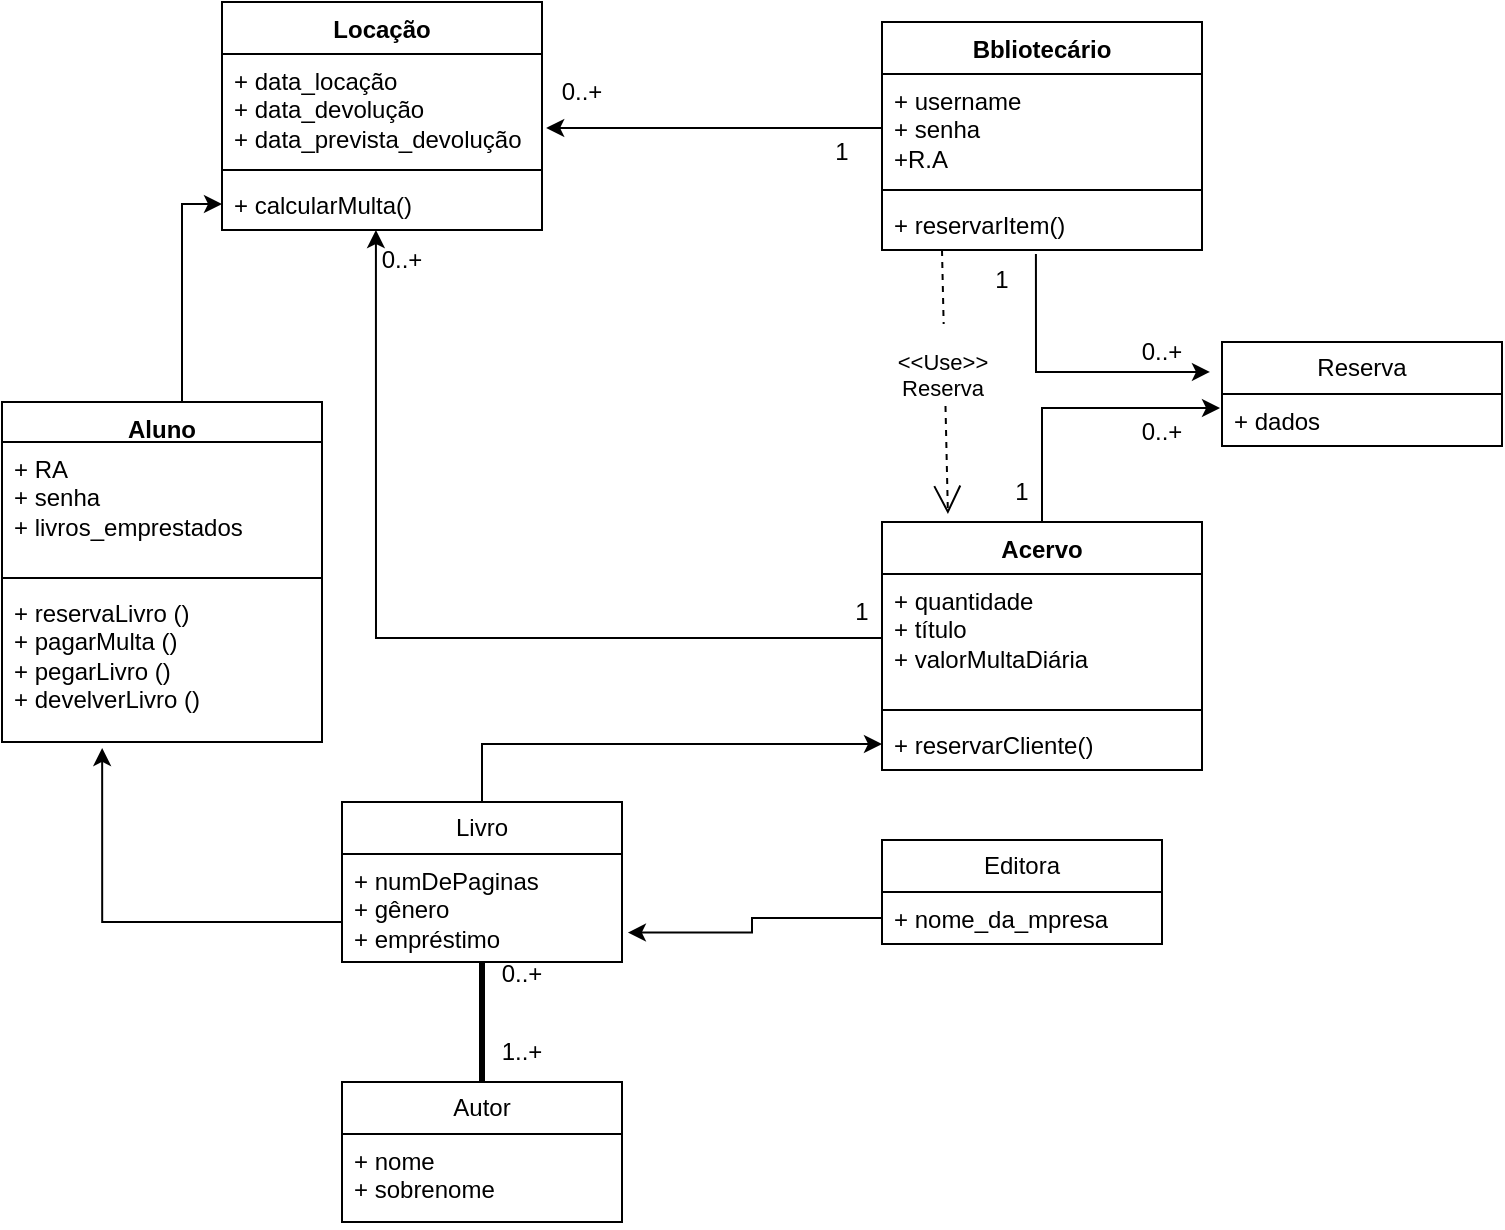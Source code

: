 <mxfile version="24.0.7" type="device">
  <diagram name="Page-1" id="_r2aUMMjaaTw7n95v9pz">
    <mxGraphModel dx="913" dy="586" grid="1" gridSize="10" guides="1" tooltips="1" connect="1" arrows="1" fold="1" page="1" pageScale="1" pageWidth="850" pageHeight="1100" math="0" shadow="0">
      <root>
        <mxCell id="0" />
        <mxCell id="1" parent="0" />
        <mxCell id="K2ils4JtKWF1EPOJLzAm-1" value="Locação" style="swimlane;fontStyle=1;align=center;verticalAlign=top;childLayout=stackLayout;horizontal=1;startSize=26;horizontalStack=0;resizeParent=1;resizeParentMax=0;resizeLast=0;collapsible=1;marginBottom=0;whiteSpace=wrap;html=1;" parent="1" vertex="1">
          <mxGeometry x="120" y="150" width="160" height="114" as="geometry" />
        </mxCell>
        <mxCell id="K2ils4JtKWF1EPOJLzAm-2" value="+ data_locação&lt;br&gt;+ data_devolução&lt;br&gt;+ data_prevista_devolução" style="text;strokeColor=none;fillColor=none;align=left;verticalAlign=top;spacingLeft=4;spacingRight=4;overflow=hidden;rotatable=0;points=[[0,0.5],[1,0.5]];portConstraint=eastwest;whiteSpace=wrap;html=1;" parent="K2ils4JtKWF1EPOJLzAm-1" vertex="1">
          <mxGeometry y="26" width="160" height="54" as="geometry" />
        </mxCell>
        <mxCell id="K2ils4JtKWF1EPOJLzAm-3" value="" style="line;strokeWidth=1;fillColor=none;align=left;verticalAlign=middle;spacingTop=-1;spacingLeft=3;spacingRight=3;rotatable=0;labelPosition=right;points=[];portConstraint=eastwest;strokeColor=inherit;" parent="K2ils4JtKWF1EPOJLzAm-1" vertex="1">
          <mxGeometry y="80" width="160" height="8" as="geometry" />
        </mxCell>
        <mxCell id="K2ils4JtKWF1EPOJLzAm-4" value="+ calcularMulta()" style="text;strokeColor=none;fillColor=none;align=left;verticalAlign=top;spacingLeft=4;spacingRight=4;overflow=hidden;rotatable=0;points=[[0,0.5],[1,0.5]];portConstraint=eastwest;whiteSpace=wrap;html=1;" parent="K2ils4JtKWF1EPOJLzAm-1" vertex="1">
          <mxGeometry y="88" width="160" height="26" as="geometry" />
        </mxCell>
        <mxCell id="K2ils4JtKWF1EPOJLzAm-5" value="Bbliotecário" style="swimlane;fontStyle=1;align=center;verticalAlign=top;childLayout=stackLayout;horizontal=1;startSize=26;horizontalStack=0;resizeParent=1;resizeParentMax=0;resizeLast=0;collapsible=1;marginBottom=0;whiteSpace=wrap;html=1;" parent="1" vertex="1">
          <mxGeometry x="450" y="160" width="160" height="114" as="geometry" />
        </mxCell>
        <mxCell id="K2ils4JtKWF1EPOJLzAm-6" value="+ username&lt;br&gt;+ senha&lt;br&gt;+R.A" style="text;strokeColor=none;fillColor=none;align=left;verticalAlign=top;spacingLeft=4;spacingRight=4;overflow=hidden;rotatable=0;points=[[0,0.5],[1,0.5]];portConstraint=eastwest;whiteSpace=wrap;html=1;" parent="K2ils4JtKWF1EPOJLzAm-5" vertex="1">
          <mxGeometry y="26" width="160" height="54" as="geometry" />
        </mxCell>
        <mxCell id="K2ils4JtKWF1EPOJLzAm-7" value="" style="line;strokeWidth=1;fillColor=none;align=left;verticalAlign=middle;spacingTop=-1;spacingLeft=3;spacingRight=3;rotatable=0;labelPosition=right;points=[];portConstraint=eastwest;strokeColor=inherit;" parent="K2ils4JtKWF1EPOJLzAm-5" vertex="1">
          <mxGeometry y="80" width="160" height="8" as="geometry" />
        </mxCell>
        <mxCell id="K2ils4JtKWF1EPOJLzAm-8" value="+ reservarItem()" style="text;strokeColor=none;fillColor=none;align=left;verticalAlign=top;spacingLeft=4;spacingRight=4;overflow=hidden;rotatable=0;points=[[0,0.5],[1,0.5]];portConstraint=eastwest;whiteSpace=wrap;html=1;" parent="K2ils4JtKWF1EPOJLzAm-5" vertex="1">
          <mxGeometry y="88" width="160" height="26" as="geometry" />
        </mxCell>
        <mxCell id="K2ils4JtKWF1EPOJLzAm-17" value="Acervo" style="swimlane;fontStyle=1;align=center;verticalAlign=top;childLayout=stackLayout;horizontal=1;startSize=26;horizontalStack=0;resizeParent=1;resizeParentMax=0;resizeLast=0;collapsible=1;marginBottom=0;whiteSpace=wrap;html=1;" parent="1" vertex="1">
          <mxGeometry x="450" y="410" width="160" height="124" as="geometry" />
        </mxCell>
        <mxCell id="K2ils4JtKWF1EPOJLzAm-18" value="+ quantidade&lt;br&gt;+ título&lt;br&gt;+ valorMultaDiária" style="text;strokeColor=none;fillColor=none;align=left;verticalAlign=top;spacingLeft=4;spacingRight=4;overflow=hidden;rotatable=0;points=[[0,0.5],[1,0.5]];portConstraint=eastwest;whiteSpace=wrap;html=1;" parent="K2ils4JtKWF1EPOJLzAm-17" vertex="1">
          <mxGeometry y="26" width="160" height="64" as="geometry" />
        </mxCell>
        <mxCell id="K2ils4JtKWF1EPOJLzAm-19" value="" style="line;strokeWidth=1;fillColor=none;align=left;verticalAlign=middle;spacingTop=-1;spacingLeft=3;spacingRight=3;rotatable=0;labelPosition=right;points=[];portConstraint=eastwest;strokeColor=inherit;" parent="K2ils4JtKWF1EPOJLzAm-17" vertex="1">
          <mxGeometry y="90" width="160" height="8" as="geometry" />
        </mxCell>
        <mxCell id="K2ils4JtKWF1EPOJLzAm-20" value="+ reservarCliente()" style="text;strokeColor=none;fillColor=none;align=left;verticalAlign=top;spacingLeft=4;spacingRight=4;overflow=hidden;rotatable=0;points=[[0,0.5],[1,0.5]];portConstraint=eastwest;whiteSpace=wrap;html=1;" parent="K2ils4JtKWF1EPOJLzAm-17" vertex="1">
          <mxGeometry y="98" width="160" height="26" as="geometry" />
        </mxCell>
        <mxCell id="K2ils4JtKWF1EPOJLzAm-21" value="Reserva" style="swimlane;fontStyle=0;childLayout=stackLayout;horizontal=1;startSize=26;fillColor=none;horizontalStack=0;resizeParent=1;resizeParentMax=0;resizeLast=0;collapsible=1;marginBottom=0;whiteSpace=wrap;html=1;" parent="1" vertex="1">
          <mxGeometry x="620" y="320" width="140" height="52" as="geometry" />
        </mxCell>
        <mxCell id="K2ils4JtKWF1EPOJLzAm-22" value="+ dados" style="text;strokeColor=none;fillColor=none;align=left;verticalAlign=top;spacingLeft=4;spacingRight=4;overflow=hidden;rotatable=0;points=[[0,0.5],[1,0.5]];portConstraint=eastwest;whiteSpace=wrap;html=1;" parent="K2ils4JtKWF1EPOJLzAm-21" vertex="1">
          <mxGeometry y="26" width="140" height="26" as="geometry" />
        </mxCell>
        <mxCell id="K2ils4JtKWF1EPOJLzAm-45" style="edgeStyle=orthogonalEdgeStyle;rounded=0;orthogonalLoop=1;jettySize=auto;html=1;exitX=0.5;exitY=0;exitDx=0;exitDy=0;" parent="1" source="K2ils4JtKWF1EPOJLzAm-25" target="K2ils4JtKWF1EPOJLzAm-20" edge="1">
          <mxGeometry relative="1" as="geometry" />
        </mxCell>
        <mxCell id="K2ils4JtKWF1EPOJLzAm-25" value="Livro" style="swimlane;fontStyle=0;childLayout=stackLayout;horizontal=1;startSize=26;fillColor=none;horizontalStack=0;resizeParent=1;resizeParentMax=0;resizeLast=0;collapsible=1;marginBottom=0;whiteSpace=wrap;html=1;" parent="1" vertex="1">
          <mxGeometry x="180" y="550" width="140" height="80" as="geometry" />
        </mxCell>
        <mxCell id="K2ils4JtKWF1EPOJLzAm-26" value="+ numDePaginas&lt;br&gt;+ gênero&lt;div&gt;+ empréstimo&lt;br&gt;&lt;div&gt;&lt;br&gt;&lt;/div&gt;&lt;/div&gt;" style="text;strokeColor=none;fillColor=none;align=left;verticalAlign=top;spacingLeft=4;spacingRight=4;overflow=hidden;rotatable=0;points=[[0,0.5],[1,0.5]];portConstraint=eastwest;whiteSpace=wrap;html=1;" parent="K2ils4JtKWF1EPOJLzAm-25" vertex="1">
          <mxGeometry y="26" width="140" height="54" as="geometry" />
        </mxCell>
        <mxCell id="K2ils4JtKWF1EPOJLzAm-29" style="edgeStyle=orthogonalEdgeStyle;rounded=0;orthogonalLoop=1;jettySize=auto;html=1;exitX=0.5;exitY=0;exitDx=0;exitDy=0;entryX=-0.007;entryY=0.269;entryDx=0;entryDy=0;entryPerimeter=0;" parent="1" source="K2ils4JtKWF1EPOJLzAm-17" target="K2ils4JtKWF1EPOJLzAm-22" edge="1">
          <mxGeometry relative="1" as="geometry">
            <Array as="points">
              <mxPoint x="530" y="353" />
            </Array>
          </mxGeometry>
        </mxCell>
        <mxCell id="K2ils4JtKWF1EPOJLzAm-30" value="0..+" style="text;html=1;align=center;verticalAlign=middle;whiteSpace=wrap;rounded=0;" parent="1" vertex="1">
          <mxGeometry x="560" y="350" width="60" height="30" as="geometry" />
        </mxCell>
        <mxCell id="K2ils4JtKWF1EPOJLzAm-31" value="" style="endArrow=classic;html=1;rounded=0;exitX=0.481;exitY=1.077;exitDx=0;exitDy=0;exitPerimeter=0;entryX=-0.043;entryY=0.288;entryDx=0;entryDy=0;entryPerimeter=0;" parent="1" source="K2ils4JtKWF1EPOJLzAm-8" target="K2ils4JtKWF1EPOJLzAm-21" edge="1">
          <mxGeometry width="50" height="50" relative="1" as="geometry">
            <mxPoint x="400" y="420" as="sourcePoint" />
            <mxPoint x="450" y="370" as="targetPoint" />
            <Array as="points">
              <mxPoint x="527" y="335" />
            </Array>
          </mxGeometry>
        </mxCell>
        <mxCell id="K2ils4JtKWF1EPOJLzAm-32" value="0..+" style="text;html=1;align=center;verticalAlign=middle;whiteSpace=wrap;rounded=0;" parent="1" vertex="1">
          <mxGeometry x="560" y="310" width="60" height="30" as="geometry" />
        </mxCell>
        <mxCell id="K2ils4JtKWF1EPOJLzAm-33" value="1" style="text;html=1;align=center;verticalAlign=middle;whiteSpace=wrap;rounded=0;" parent="1" vertex="1">
          <mxGeometry x="490" y="380" width="60" height="30" as="geometry" />
        </mxCell>
        <mxCell id="K2ils4JtKWF1EPOJLzAm-35" value="1" style="text;html=1;align=center;verticalAlign=middle;whiteSpace=wrap;rounded=0;" parent="1" vertex="1">
          <mxGeometry x="480" y="274" width="60" height="30" as="geometry" />
        </mxCell>
        <mxCell id="K2ils4JtKWF1EPOJLzAm-37" value="&lt;br&gt;&amp;lt;&amp;lt;Use&amp;gt;&amp;gt;&lt;br&gt;Reserva" style="endArrow=open;endSize=12;dashed=1;html=1;rounded=0;exitX=0;exitY=0;exitDx=0;exitDy=0;entryX=0.206;entryY=-0.032;entryDx=0;entryDy=0;entryPerimeter=0;" parent="1" source="K2ils4JtKWF1EPOJLzAm-35" target="K2ils4JtKWF1EPOJLzAm-17" edge="1">
          <mxGeometry x="-0.152" y="-1" width="160" relative="1" as="geometry">
            <mxPoint x="210" y="390" as="sourcePoint" />
            <mxPoint x="370" y="390" as="targetPoint" />
            <mxPoint as="offset" />
          </mxGeometry>
        </mxCell>
        <mxCell id="K2ils4JtKWF1EPOJLzAm-38" style="edgeStyle=orthogonalEdgeStyle;rounded=0;orthogonalLoop=1;jettySize=auto;html=1;exitX=0;exitY=0.5;exitDx=0;exitDy=0;entryX=0.481;entryY=1;entryDx=0;entryDy=0;entryPerimeter=0;" parent="1" source="K2ils4JtKWF1EPOJLzAm-18" target="K2ils4JtKWF1EPOJLzAm-4" edge="1">
          <mxGeometry relative="1" as="geometry" />
        </mxCell>
        <mxCell id="K2ils4JtKWF1EPOJLzAm-39" value="0..+" style="text;html=1;align=center;verticalAlign=middle;whiteSpace=wrap;rounded=0;" parent="1" vertex="1">
          <mxGeometry x="180" y="264" width="60" height="30" as="geometry" />
        </mxCell>
        <mxCell id="K2ils4JtKWF1EPOJLzAm-40" value="1" style="text;html=1;align=center;verticalAlign=middle;whiteSpace=wrap;rounded=0;" parent="1" vertex="1">
          <mxGeometry x="410" y="440" width="60" height="30" as="geometry" />
        </mxCell>
        <mxCell id="K2ils4JtKWF1EPOJLzAm-41" style="edgeStyle=orthogonalEdgeStyle;rounded=0;orthogonalLoop=1;jettySize=auto;html=1;exitX=0;exitY=0.5;exitDx=0;exitDy=0;entryX=1.013;entryY=0.685;entryDx=0;entryDy=0;entryPerimeter=0;" parent="1" source="K2ils4JtKWF1EPOJLzAm-6" target="K2ils4JtKWF1EPOJLzAm-2" edge="1">
          <mxGeometry relative="1" as="geometry" />
        </mxCell>
        <mxCell id="K2ils4JtKWF1EPOJLzAm-42" value="1" style="text;html=1;align=center;verticalAlign=middle;whiteSpace=wrap;rounded=0;" parent="1" vertex="1">
          <mxGeometry x="400" y="210" width="60" height="30" as="geometry" />
        </mxCell>
        <mxCell id="K2ils4JtKWF1EPOJLzAm-43" value="0..+" style="text;html=1;align=center;verticalAlign=middle;whiteSpace=wrap;rounded=0;" parent="1" vertex="1">
          <mxGeometry x="270" y="180" width="60" height="30" as="geometry" />
        </mxCell>
        <mxCell id="K2ils4JtKWF1EPOJLzAm-46" value="Autor" style="swimlane;fontStyle=0;childLayout=stackLayout;horizontal=1;startSize=26;fillColor=none;horizontalStack=0;resizeParent=1;resizeParentMax=0;resizeLast=0;collapsible=1;marginBottom=0;whiteSpace=wrap;html=1;" parent="1" vertex="1">
          <mxGeometry x="180" y="690" width="140" height="70" as="geometry" />
        </mxCell>
        <mxCell id="K2ils4JtKWF1EPOJLzAm-47" value="+ nome&lt;br&gt;+ sobrenome" style="text;strokeColor=none;fillColor=none;align=left;verticalAlign=top;spacingLeft=4;spacingRight=4;overflow=hidden;rotatable=0;points=[[0,0.5],[1,0.5]];portConstraint=eastwest;whiteSpace=wrap;html=1;" parent="K2ils4JtKWF1EPOJLzAm-46" vertex="1">
          <mxGeometry y="26" width="140" height="44" as="geometry" />
        </mxCell>
        <mxCell id="K2ils4JtKWF1EPOJLzAm-50" value="Editora" style="swimlane;fontStyle=0;childLayout=stackLayout;horizontal=1;startSize=26;fillColor=none;horizontalStack=0;resizeParent=1;resizeParentMax=0;resizeLast=0;collapsible=1;marginBottom=0;whiteSpace=wrap;html=1;" parent="1" vertex="1">
          <mxGeometry x="450" y="569" width="140" height="52" as="geometry" />
        </mxCell>
        <mxCell id="K2ils4JtKWF1EPOJLzAm-51" value="+ nome_da_mpresa" style="text;strokeColor=none;fillColor=none;align=left;verticalAlign=top;spacingLeft=4;spacingRight=4;overflow=hidden;rotatable=0;points=[[0,0.5],[1,0.5]];portConstraint=eastwest;whiteSpace=wrap;html=1;" parent="K2ils4JtKWF1EPOJLzAm-50" vertex="1">
          <mxGeometry y="26" width="140" height="26" as="geometry" />
        </mxCell>
        <mxCell id="K2ils4JtKWF1EPOJLzAm-60" style="edgeStyle=orthogonalEdgeStyle;rounded=0;orthogonalLoop=1;jettySize=auto;html=1;exitX=0;exitY=0.5;exitDx=0;exitDy=0;entryX=1.021;entryY=0.727;entryDx=0;entryDy=0;entryPerimeter=0;" parent="1" source="K2ils4JtKWF1EPOJLzAm-51" target="K2ils4JtKWF1EPOJLzAm-26" edge="1">
          <mxGeometry relative="1" as="geometry" />
        </mxCell>
        <mxCell id="K2ils4JtKWF1EPOJLzAm-61" value="" style="endArrow=none;startArrow=none;endFill=0;startFill=0;endSize=8;html=1;verticalAlign=bottom;labelBackgroundColor=none;strokeWidth=3;rounded=0;entryX=0.5;entryY=0;entryDx=0;entryDy=0;" parent="1" source="K2ils4JtKWF1EPOJLzAm-26" target="K2ils4JtKWF1EPOJLzAm-46" edge="1">
          <mxGeometry width="160" relative="1" as="geometry">
            <mxPoint x="250" y="640" as="sourcePoint" />
            <mxPoint x="390" y="380" as="targetPoint" />
          </mxGeometry>
        </mxCell>
        <mxCell id="K2ils4JtKWF1EPOJLzAm-66" value="0..+" style="text;html=1;align=center;verticalAlign=middle;whiteSpace=wrap;rounded=0;" parent="1" vertex="1">
          <mxGeometry x="240" y="621" width="60" height="30" as="geometry" />
        </mxCell>
        <mxCell id="K2ils4JtKWF1EPOJLzAm-67" value="1..+" style="text;html=1;align=center;verticalAlign=middle;whiteSpace=wrap;rounded=0;" parent="1" vertex="1">
          <mxGeometry x="240" y="660" width="60" height="30" as="geometry" />
        </mxCell>
        <mxCell id="z0xEunbuPHtqpMZgFBuZ-7" style="edgeStyle=orthogonalEdgeStyle;rounded=0;orthogonalLoop=1;jettySize=auto;html=1;exitX=0.75;exitY=0;exitDx=0;exitDy=0;entryX=0;entryY=0.5;entryDx=0;entryDy=0;" edge="1" parent="1" source="z0xEunbuPHtqpMZgFBuZ-1" target="K2ils4JtKWF1EPOJLzAm-4">
          <mxGeometry relative="1" as="geometry">
            <Array as="points">
              <mxPoint x="100" y="350" />
              <mxPoint x="100" y="251" />
            </Array>
          </mxGeometry>
        </mxCell>
        <mxCell id="z0xEunbuPHtqpMZgFBuZ-1" value="Aluno&lt;div&gt;&lt;br&gt;&lt;/div&gt;" style="swimlane;fontStyle=1;align=center;verticalAlign=top;childLayout=stackLayout;horizontal=1;startSize=20;horizontalStack=0;resizeParent=1;resizeParentMax=0;resizeLast=0;collapsible=1;marginBottom=0;whiteSpace=wrap;html=1;" vertex="1" parent="1">
          <mxGeometry x="10" y="350" width="160" height="170" as="geometry" />
        </mxCell>
        <mxCell id="z0xEunbuPHtqpMZgFBuZ-2" value="+ RA&lt;br&gt;+ senha&lt;br&gt;+ livros_emprestados" style="text;strokeColor=none;fillColor=none;align=left;verticalAlign=top;spacingLeft=4;spacingRight=4;overflow=hidden;rotatable=0;points=[[0,0.5],[1,0.5]];portConstraint=eastwest;whiteSpace=wrap;html=1;" vertex="1" parent="z0xEunbuPHtqpMZgFBuZ-1">
          <mxGeometry y="20" width="160" height="64" as="geometry" />
        </mxCell>
        <mxCell id="z0xEunbuPHtqpMZgFBuZ-3" value="" style="line;strokeWidth=1;fillColor=none;align=left;verticalAlign=middle;spacingTop=-1;spacingLeft=3;spacingRight=3;rotatable=0;labelPosition=right;points=[];portConstraint=eastwest;strokeColor=inherit;" vertex="1" parent="z0xEunbuPHtqpMZgFBuZ-1">
          <mxGeometry y="84" width="160" height="8" as="geometry" />
        </mxCell>
        <mxCell id="z0xEunbuPHtqpMZgFBuZ-4" value="+ reservaLivro ()&lt;div&gt;+ pagarMulta ()&lt;/div&gt;&lt;div&gt;+ pegarLivro ()&lt;/div&gt;&lt;div&gt;+ develverLivro ()&lt;/div&gt;" style="text;strokeColor=none;fillColor=none;align=left;verticalAlign=top;spacingLeft=4;spacingRight=4;overflow=hidden;rotatable=0;points=[[0,0.5],[1,0.5]];portConstraint=eastwest;whiteSpace=wrap;html=1;" vertex="1" parent="z0xEunbuPHtqpMZgFBuZ-1">
          <mxGeometry y="92" width="160" height="78" as="geometry" />
        </mxCell>
        <mxCell id="z0xEunbuPHtqpMZgFBuZ-6" style="edgeStyle=orthogonalEdgeStyle;rounded=0;orthogonalLoop=1;jettySize=auto;html=1;exitX=0;exitY=0.5;exitDx=0;exitDy=0;entryX=0.313;entryY=1.038;entryDx=0;entryDy=0;entryPerimeter=0;" edge="1" parent="1" source="K2ils4JtKWF1EPOJLzAm-26" target="z0xEunbuPHtqpMZgFBuZ-4">
          <mxGeometry relative="1" as="geometry">
            <mxPoint x="-90" y="659.5" as="sourcePoint" />
            <mxPoint x="60" y="540" as="targetPoint" />
            <Array as="points">
              <mxPoint x="180" y="610" />
              <mxPoint x="60" y="610" />
            </Array>
          </mxGeometry>
        </mxCell>
      </root>
    </mxGraphModel>
  </diagram>
</mxfile>
